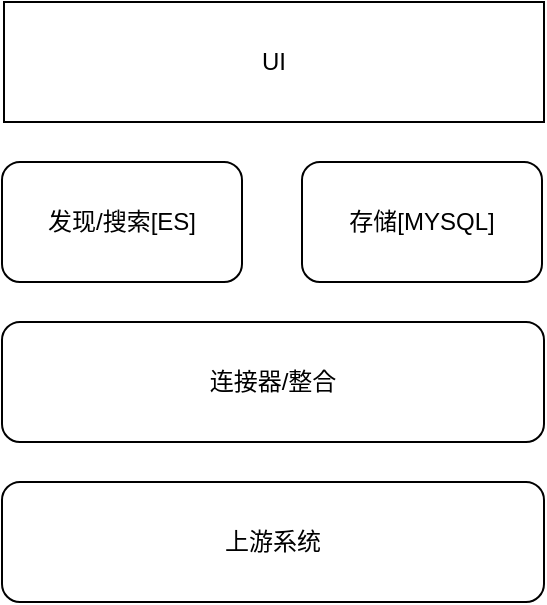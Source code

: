 <mxfile version="24.3.1" type="github">
  <diagram name="第 1 页" id="70T1MRnKtIXGYT4ElFIe">
    <mxGraphModel dx="1386" dy="831" grid="1" gridSize="10" guides="1" tooltips="1" connect="1" arrows="1" fold="1" page="1" pageScale="1" pageWidth="827" pageHeight="1169" math="0" shadow="0">
      <root>
        <mxCell id="0" />
        <mxCell id="1" parent="0" />
        <mxCell id="SnNNpA_Og-Mve1esX4ld-1" value="UI" style="rounded=0;whiteSpace=wrap;html=1;" vertex="1" parent="1">
          <mxGeometry x="280" y="160" width="270" height="60" as="geometry" />
        </mxCell>
        <mxCell id="SnNNpA_Og-Mve1esX4ld-2" value="发现/搜索[ES]" style="rounded=1;whiteSpace=wrap;html=1;" vertex="1" parent="1">
          <mxGeometry x="279" y="240" width="120" height="60" as="geometry" />
        </mxCell>
        <mxCell id="SnNNpA_Og-Mve1esX4ld-5" value="存储[&lt;span style=&quot;background-color: initial;&quot;&gt;MYSQL]&lt;/span&gt;" style="rounded=1;whiteSpace=wrap;html=1;" vertex="1" parent="1">
          <mxGeometry x="429" y="240" width="120" height="60" as="geometry" />
        </mxCell>
        <mxCell id="SnNNpA_Og-Mve1esX4ld-6" value="连接器/整合" style="rounded=1;whiteSpace=wrap;html=1;" vertex="1" parent="1">
          <mxGeometry x="279" y="320" width="271" height="60" as="geometry" />
        </mxCell>
        <mxCell id="SnNNpA_Og-Mve1esX4ld-7" value="上游系统" style="rounded=1;whiteSpace=wrap;html=1;" vertex="1" parent="1">
          <mxGeometry x="279" y="400" width="271" height="60" as="geometry" />
        </mxCell>
      </root>
    </mxGraphModel>
  </diagram>
</mxfile>
